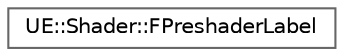 digraph "Graphical Class Hierarchy"
{
 // INTERACTIVE_SVG=YES
 // LATEX_PDF_SIZE
  bgcolor="transparent";
  edge [fontname=Helvetica,fontsize=10,labelfontname=Helvetica,labelfontsize=10];
  node [fontname=Helvetica,fontsize=10,shape=box,height=0.2,width=0.4];
  rankdir="LR";
  Node0 [id="Node000000",label="UE::Shader::FPreshaderLabel",height=0.2,width=0.4,color="grey40", fillcolor="white", style="filled",URL="$d7/dc3/structUE_1_1Shader_1_1FPreshaderLabel.html",tooltip=" "];
}
